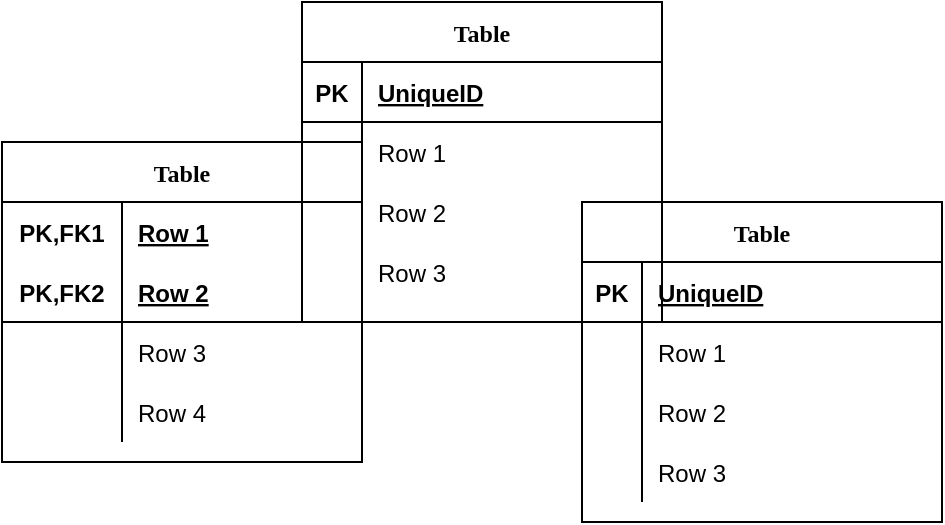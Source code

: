 <mxfile version="13.9.3" type="github" pages="4">
  <diagram id="DkwKKDM_1Ck2geFt0oLl" name="Lourenço">
    <mxGraphModel dx="652" dy="391" grid="1" gridSize="10" guides="1" tooltips="1" connect="1" arrows="1" fold="1" page="1" pageScale="1" pageWidth="827" pageHeight="1169" math="0" shadow="0">
      <root>
        <mxCell id="0" />
        <mxCell id="1" parent="0" />
        <mxCell id="esmtTkwgvkkFF1_bVaAB-1" value="Table" style="shape=table;startSize=30;container=1;collapsible=1;childLayout=tableLayout;fixedRows=1;rowLines=0;fontStyle=1;align=center;resizeLast=1;fontFamily=Comic Sans MS;" vertex="1" parent="1">
          <mxGeometry x="300" y="120" width="180" height="160" as="geometry" />
        </mxCell>
        <mxCell id="esmtTkwgvkkFF1_bVaAB-2" value="" style="shape=partialRectangle;collapsible=0;dropTarget=0;pointerEvents=0;fillColor=none;top=0;left=0;bottom=0;right=0;points=[[0,0.5],[1,0.5]];portConstraint=eastwest;" vertex="1" parent="esmtTkwgvkkFF1_bVaAB-1">
          <mxGeometry y="30" width="180" height="30" as="geometry" />
        </mxCell>
        <mxCell id="esmtTkwgvkkFF1_bVaAB-3" value="PK,FK1" style="shape=partialRectangle;connectable=0;fillColor=none;top=0;left=0;bottom=0;right=0;fontStyle=1;overflow=hidden;" vertex="1" parent="esmtTkwgvkkFF1_bVaAB-2">
          <mxGeometry width="60" height="30" as="geometry" />
        </mxCell>
        <mxCell id="esmtTkwgvkkFF1_bVaAB-4" value="Row 1" style="shape=partialRectangle;connectable=0;fillColor=none;top=0;left=0;bottom=0;right=0;align=left;spacingLeft=6;fontStyle=5;overflow=hidden;" vertex="1" parent="esmtTkwgvkkFF1_bVaAB-2">
          <mxGeometry x="60" width="120" height="30" as="geometry" />
        </mxCell>
        <mxCell id="esmtTkwgvkkFF1_bVaAB-5" value="" style="shape=partialRectangle;collapsible=0;dropTarget=0;pointerEvents=0;fillColor=none;top=0;left=0;bottom=1;right=0;points=[[0,0.5],[1,0.5]];portConstraint=eastwest;" vertex="1" parent="esmtTkwgvkkFF1_bVaAB-1">
          <mxGeometry y="60" width="180" height="30" as="geometry" />
        </mxCell>
        <mxCell id="esmtTkwgvkkFF1_bVaAB-6" value="PK,FK2" style="shape=partialRectangle;connectable=0;fillColor=none;top=0;left=0;bottom=0;right=0;fontStyle=1;overflow=hidden;" vertex="1" parent="esmtTkwgvkkFF1_bVaAB-5">
          <mxGeometry width="60" height="30" as="geometry" />
        </mxCell>
        <mxCell id="esmtTkwgvkkFF1_bVaAB-7" value="Row 2" style="shape=partialRectangle;connectable=0;fillColor=none;top=0;left=0;bottom=0;right=0;align=left;spacingLeft=6;fontStyle=5;overflow=hidden;" vertex="1" parent="esmtTkwgvkkFF1_bVaAB-5">
          <mxGeometry x="60" width="120" height="30" as="geometry" />
        </mxCell>
        <mxCell id="esmtTkwgvkkFF1_bVaAB-8" value="" style="shape=partialRectangle;collapsible=0;dropTarget=0;pointerEvents=0;fillColor=none;top=0;left=0;bottom=0;right=0;points=[[0,0.5],[1,0.5]];portConstraint=eastwest;" vertex="1" parent="esmtTkwgvkkFF1_bVaAB-1">
          <mxGeometry y="90" width="180" height="30" as="geometry" />
        </mxCell>
        <mxCell id="esmtTkwgvkkFF1_bVaAB-9" value="" style="shape=partialRectangle;connectable=0;fillColor=none;top=0;left=0;bottom=0;right=0;editable=1;overflow=hidden;" vertex="1" parent="esmtTkwgvkkFF1_bVaAB-8">
          <mxGeometry width="60" height="30" as="geometry" />
        </mxCell>
        <mxCell id="esmtTkwgvkkFF1_bVaAB-10" value="Row 3" style="shape=partialRectangle;connectable=0;fillColor=none;top=0;left=0;bottom=0;right=0;align=left;spacingLeft=6;overflow=hidden;" vertex="1" parent="esmtTkwgvkkFF1_bVaAB-8">
          <mxGeometry x="60" width="120" height="30" as="geometry" />
        </mxCell>
        <mxCell id="esmtTkwgvkkFF1_bVaAB-11" value="" style="shape=partialRectangle;collapsible=0;dropTarget=0;pointerEvents=0;fillColor=none;top=0;left=0;bottom=0;right=0;points=[[0,0.5],[1,0.5]];portConstraint=eastwest;" vertex="1" parent="esmtTkwgvkkFF1_bVaAB-1">
          <mxGeometry y="120" width="180" height="30" as="geometry" />
        </mxCell>
        <mxCell id="esmtTkwgvkkFF1_bVaAB-12" value="" style="shape=partialRectangle;connectable=0;fillColor=none;top=0;left=0;bottom=0;right=0;editable=1;overflow=hidden;" vertex="1" parent="esmtTkwgvkkFF1_bVaAB-11">
          <mxGeometry width="60" height="30" as="geometry" />
        </mxCell>
        <mxCell id="esmtTkwgvkkFF1_bVaAB-13" value="Row 4" style="shape=partialRectangle;connectable=0;fillColor=none;top=0;left=0;bottom=0;right=0;align=left;spacingLeft=6;overflow=hidden;" vertex="1" parent="esmtTkwgvkkFF1_bVaAB-11">
          <mxGeometry x="60" width="120" height="30" as="geometry" />
        </mxCell>
        <mxCell id="esmtTkwgvkkFF1_bVaAB-18" value="Table" style="shape=table;startSize=30;container=1;collapsible=1;childLayout=tableLayout;fixedRows=1;rowLines=0;fontStyle=1;align=center;resizeLast=1;fontFamily=Comic Sans MS;" vertex="1" parent="1">
          <mxGeometry x="590" y="150" width="180" height="160" as="geometry" />
        </mxCell>
        <mxCell id="esmtTkwgvkkFF1_bVaAB-19" value="" style="shape=partialRectangle;collapsible=0;dropTarget=0;pointerEvents=0;fillColor=none;top=0;left=0;bottom=1;right=0;points=[[0,0.5],[1,0.5]];portConstraint=eastwest;" vertex="1" parent="esmtTkwgvkkFF1_bVaAB-18">
          <mxGeometry y="30" width="180" height="30" as="geometry" />
        </mxCell>
        <mxCell id="esmtTkwgvkkFF1_bVaAB-20" value="PK" style="shape=partialRectangle;connectable=0;fillColor=none;top=0;left=0;bottom=0;right=0;fontStyle=1;overflow=hidden;" vertex="1" parent="esmtTkwgvkkFF1_bVaAB-19">
          <mxGeometry width="30" height="30" as="geometry" />
        </mxCell>
        <mxCell id="esmtTkwgvkkFF1_bVaAB-21" value="UniqueID" style="shape=partialRectangle;connectable=0;fillColor=none;top=0;left=0;bottom=0;right=0;align=left;spacingLeft=6;fontStyle=5;overflow=hidden;" vertex="1" parent="esmtTkwgvkkFF1_bVaAB-19">
          <mxGeometry x="30" width="150" height="30" as="geometry" />
        </mxCell>
        <mxCell id="esmtTkwgvkkFF1_bVaAB-22" value="" style="shape=partialRectangle;collapsible=0;dropTarget=0;pointerEvents=0;fillColor=none;top=0;left=0;bottom=0;right=0;points=[[0,0.5],[1,0.5]];portConstraint=eastwest;" vertex="1" parent="esmtTkwgvkkFF1_bVaAB-18">
          <mxGeometry y="60" width="180" height="30" as="geometry" />
        </mxCell>
        <mxCell id="esmtTkwgvkkFF1_bVaAB-23" value="" style="shape=partialRectangle;connectable=0;fillColor=none;top=0;left=0;bottom=0;right=0;editable=1;overflow=hidden;" vertex="1" parent="esmtTkwgvkkFF1_bVaAB-22">
          <mxGeometry width="30" height="30" as="geometry" />
        </mxCell>
        <mxCell id="esmtTkwgvkkFF1_bVaAB-24" value="Row 1" style="shape=partialRectangle;connectable=0;fillColor=none;top=0;left=0;bottom=0;right=0;align=left;spacingLeft=6;overflow=hidden;" vertex="1" parent="esmtTkwgvkkFF1_bVaAB-22">
          <mxGeometry x="30" width="150" height="30" as="geometry" />
        </mxCell>
        <mxCell id="esmtTkwgvkkFF1_bVaAB-25" value="" style="shape=partialRectangle;collapsible=0;dropTarget=0;pointerEvents=0;fillColor=none;top=0;left=0;bottom=0;right=0;points=[[0,0.5],[1,0.5]];portConstraint=eastwest;" vertex="1" parent="esmtTkwgvkkFF1_bVaAB-18">
          <mxGeometry y="90" width="180" height="30" as="geometry" />
        </mxCell>
        <mxCell id="esmtTkwgvkkFF1_bVaAB-26" value="" style="shape=partialRectangle;connectable=0;fillColor=none;top=0;left=0;bottom=0;right=0;editable=1;overflow=hidden;" vertex="1" parent="esmtTkwgvkkFF1_bVaAB-25">
          <mxGeometry width="30" height="30" as="geometry" />
        </mxCell>
        <mxCell id="esmtTkwgvkkFF1_bVaAB-27" value="Row 2" style="shape=partialRectangle;connectable=0;fillColor=none;top=0;left=0;bottom=0;right=0;align=left;spacingLeft=6;overflow=hidden;" vertex="1" parent="esmtTkwgvkkFF1_bVaAB-25">
          <mxGeometry x="30" width="150" height="30" as="geometry" />
        </mxCell>
        <mxCell id="esmtTkwgvkkFF1_bVaAB-28" value="" style="shape=partialRectangle;collapsible=0;dropTarget=0;pointerEvents=0;fillColor=none;top=0;left=0;bottom=0;right=0;points=[[0,0.5],[1,0.5]];portConstraint=eastwest;" vertex="1" parent="esmtTkwgvkkFF1_bVaAB-18">
          <mxGeometry y="120" width="180" height="30" as="geometry" />
        </mxCell>
        <mxCell id="esmtTkwgvkkFF1_bVaAB-29" value="" style="shape=partialRectangle;connectable=0;fillColor=none;top=0;left=0;bottom=0;right=0;editable=1;overflow=hidden;" vertex="1" parent="esmtTkwgvkkFF1_bVaAB-28">
          <mxGeometry width="30" height="30" as="geometry" />
        </mxCell>
        <mxCell id="esmtTkwgvkkFF1_bVaAB-30" value="Row 3" style="shape=partialRectangle;connectable=0;fillColor=none;top=0;left=0;bottom=0;right=0;align=left;spacingLeft=6;overflow=hidden;" vertex="1" parent="esmtTkwgvkkFF1_bVaAB-28">
          <mxGeometry x="30" width="150" height="30" as="geometry" />
        </mxCell>
        <mxCell id="esmtTkwgvkkFF1_bVaAB-31" value="Table" style="shape=table;startSize=30;container=1;collapsible=1;childLayout=tableLayout;fixedRows=1;rowLines=0;fontStyle=1;align=center;resizeLast=1;fontFamily=Comic Sans MS;" vertex="1" parent="1">
          <mxGeometry x="450" y="50" width="180" height="160" as="geometry" />
        </mxCell>
        <mxCell id="esmtTkwgvkkFF1_bVaAB-32" value="" style="shape=partialRectangle;collapsible=0;dropTarget=0;pointerEvents=0;fillColor=none;top=0;left=0;bottom=1;right=0;points=[[0,0.5],[1,0.5]];portConstraint=eastwest;" vertex="1" parent="esmtTkwgvkkFF1_bVaAB-31">
          <mxGeometry y="30" width="180" height="30" as="geometry" />
        </mxCell>
        <mxCell id="esmtTkwgvkkFF1_bVaAB-33" value="PK" style="shape=partialRectangle;connectable=0;fillColor=none;top=0;left=0;bottom=0;right=0;fontStyle=1;overflow=hidden;" vertex="1" parent="esmtTkwgvkkFF1_bVaAB-32">
          <mxGeometry width="30" height="30" as="geometry" />
        </mxCell>
        <mxCell id="esmtTkwgvkkFF1_bVaAB-34" value="UniqueID" style="shape=partialRectangle;connectable=0;fillColor=none;top=0;left=0;bottom=0;right=0;align=left;spacingLeft=6;fontStyle=5;overflow=hidden;" vertex="1" parent="esmtTkwgvkkFF1_bVaAB-32">
          <mxGeometry x="30" width="150" height="30" as="geometry" />
        </mxCell>
        <mxCell id="esmtTkwgvkkFF1_bVaAB-35" value="" style="shape=partialRectangle;collapsible=0;dropTarget=0;pointerEvents=0;fillColor=none;top=0;left=0;bottom=0;right=0;points=[[0,0.5],[1,0.5]];portConstraint=eastwest;" vertex="1" parent="esmtTkwgvkkFF1_bVaAB-31">
          <mxGeometry y="60" width="180" height="30" as="geometry" />
        </mxCell>
        <mxCell id="esmtTkwgvkkFF1_bVaAB-36" value="" style="shape=partialRectangle;connectable=0;fillColor=none;top=0;left=0;bottom=0;right=0;editable=1;overflow=hidden;" vertex="1" parent="esmtTkwgvkkFF1_bVaAB-35">
          <mxGeometry width="30" height="30" as="geometry" />
        </mxCell>
        <mxCell id="esmtTkwgvkkFF1_bVaAB-37" value="Row 1" style="shape=partialRectangle;connectable=0;fillColor=none;top=0;left=0;bottom=0;right=0;align=left;spacingLeft=6;overflow=hidden;" vertex="1" parent="esmtTkwgvkkFF1_bVaAB-35">
          <mxGeometry x="30" width="150" height="30" as="geometry" />
        </mxCell>
        <mxCell id="esmtTkwgvkkFF1_bVaAB-38" value="" style="shape=partialRectangle;collapsible=0;dropTarget=0;pointerEvents=0;fillColor=none;top=0;left=0;bottom=0;right=0;points=[[0,0.5],[1,0.5]];portConstraint=eastwest;" vertex="1" parent="esmtTkwgvkkFF1_bVaAB-31">
          <mxGeometry y="90" width="180" height="30" as="geometry" />
        </mxCell>
        <mxCell id="esmtTkwgvkkFF1_bVaAB-39" value="" style="shape=partialRectangle;connectable=0;fillColor=none;top=0;left=0;bottom=0;right=0;editable=1;overflow=hidden;" vertex="1" parent="esmtTkwgvkkFF1_bVaAB-38">
          <mxGeometry width="30" height="30" as="geometry" />
        </mxCell>
        <mxCell id="esmtTkwgvkkFF1_bVaAB-40" value="Row 2" style="shape=partialRectangle;connectable=0;fillColor=none;top=0;left=0;bottom=0;right=0;align=left;spacingLeft=6;overflow=hidden;" vertex="1" parent="esmtTkwgvkkFF1_bVaAB-38">
          <mxGeometry x="30" width="150" height="30" as="geometry" />
        </mxCell>
        <mxCell id="esmtTkwgvkkFF1_bVaAB-41" value="" style="shape=partialRectangle;collapsible=0;dropTarget=0;pointerEvents=0;fillColor=none;top=0;left=0;bottom=0;right=0;points=[[0,0.5],[1,0.5]];portConstraint=eastwest;" vertex="1" parent="esmtTkwgvkkFF1_bVaAB-31">
          <mxGeometry y="120" width="180" height="30" as="geometry" />
        </mxCell>
        <mxCell id="esmtTkwgvkkFF1_bVaAB-42" value="" style="shape=partialRectangle;connectable=0;fillColor=none;top=0;left=0;bottom=0;right=0;editable=1;overflow=hidden;" vertex="1" parent="esmtTkwgvkkFF1_bVaAB-41">
          <mxGeometry width="30" height="30" as="geometry" />
        </mxCell>
        <mxCell id="esmtTkwgvkkFF1_bVaAB-43" value="Row 3" style="shape=partialRectangle;connectable=0;fillColor=none;top=0;left=0;bottom=0;right=0;align=left;spacingLeft=6;overflow=hidden;" vertex="1" parent="esmtTkwgvkkFF1_bVaAB-41">
          <mxGeometry x="30" width="150" height="30" as="geometry" />
        </mxCell>
      </root>
    </mxGraphModel>
  </diagram>
  <diagram id="QdSyZemHZ-_DFg78vYPu" name="David">
    <mxGraphModel dx="782" dy="469" grid="1" gridSize="10" guides="1" tooltips="1" connect="1" arrows="1" fold="1" page="1" pageScale="1" pageWidth="827" pageHeight="1169" math="0" shadow="0">
      <root>
        <mxCell id="gEv-sc7b4GJYa8IGp4tI-0" />
        <mxCell id="gEv-sc7b4GJYa8IGp4tI-1" parent="gEv-sc7b4GJYa8IGp4tI-0" />
      </root>
    </mxGraphModel>
  </diagram>
  <diagram id="C9pRfW9cjT-qaVeJTtFu" name="Rodrigo">
    <mxGraphModel dx="782" dy="469" grid="1" gridSize="10" guides="1" tooltips="1" connect="1" arrows="1" fold="1" page="1" pageScale="1" pageWidth="827" pageHeight="1169" math="0" shadow="0">
      <root>
        <mxCell id="p4jIjoIQdUU2IrQ4gJnt-0" />
        <mxCell id="p4jIjoIQdUU2IrQ4gJnt-1" parent="p4jIjoIQdUU2IrQ4gJnt-0" />
      </root>
    </mxGraphModel>
  </diagram>
  <diagram id="Mjq8fkXaZ0w6Ogj_fi8y" name="Tomé">
    <mxGraphModel dx="782" dy="469" grid="1" gridSize="10" guides="1" tooltips="1" connect="1" arrows="1" fold="1" page="1" pageScale="1" pageWidth="827" pageHeight="1169" math="0" shadow="0">
      <root>
        <mxCell id="ZerSJzPx05pzDYo-w9kr-0" />
        <mxCell id="ZerSJzPx05pzDYo-w9kr-1" parent="ZerSJzPx05pzDYo-w9kr-0" />
      </root>
    </mxGraphModel>
  </diagram>
</mxfile>
